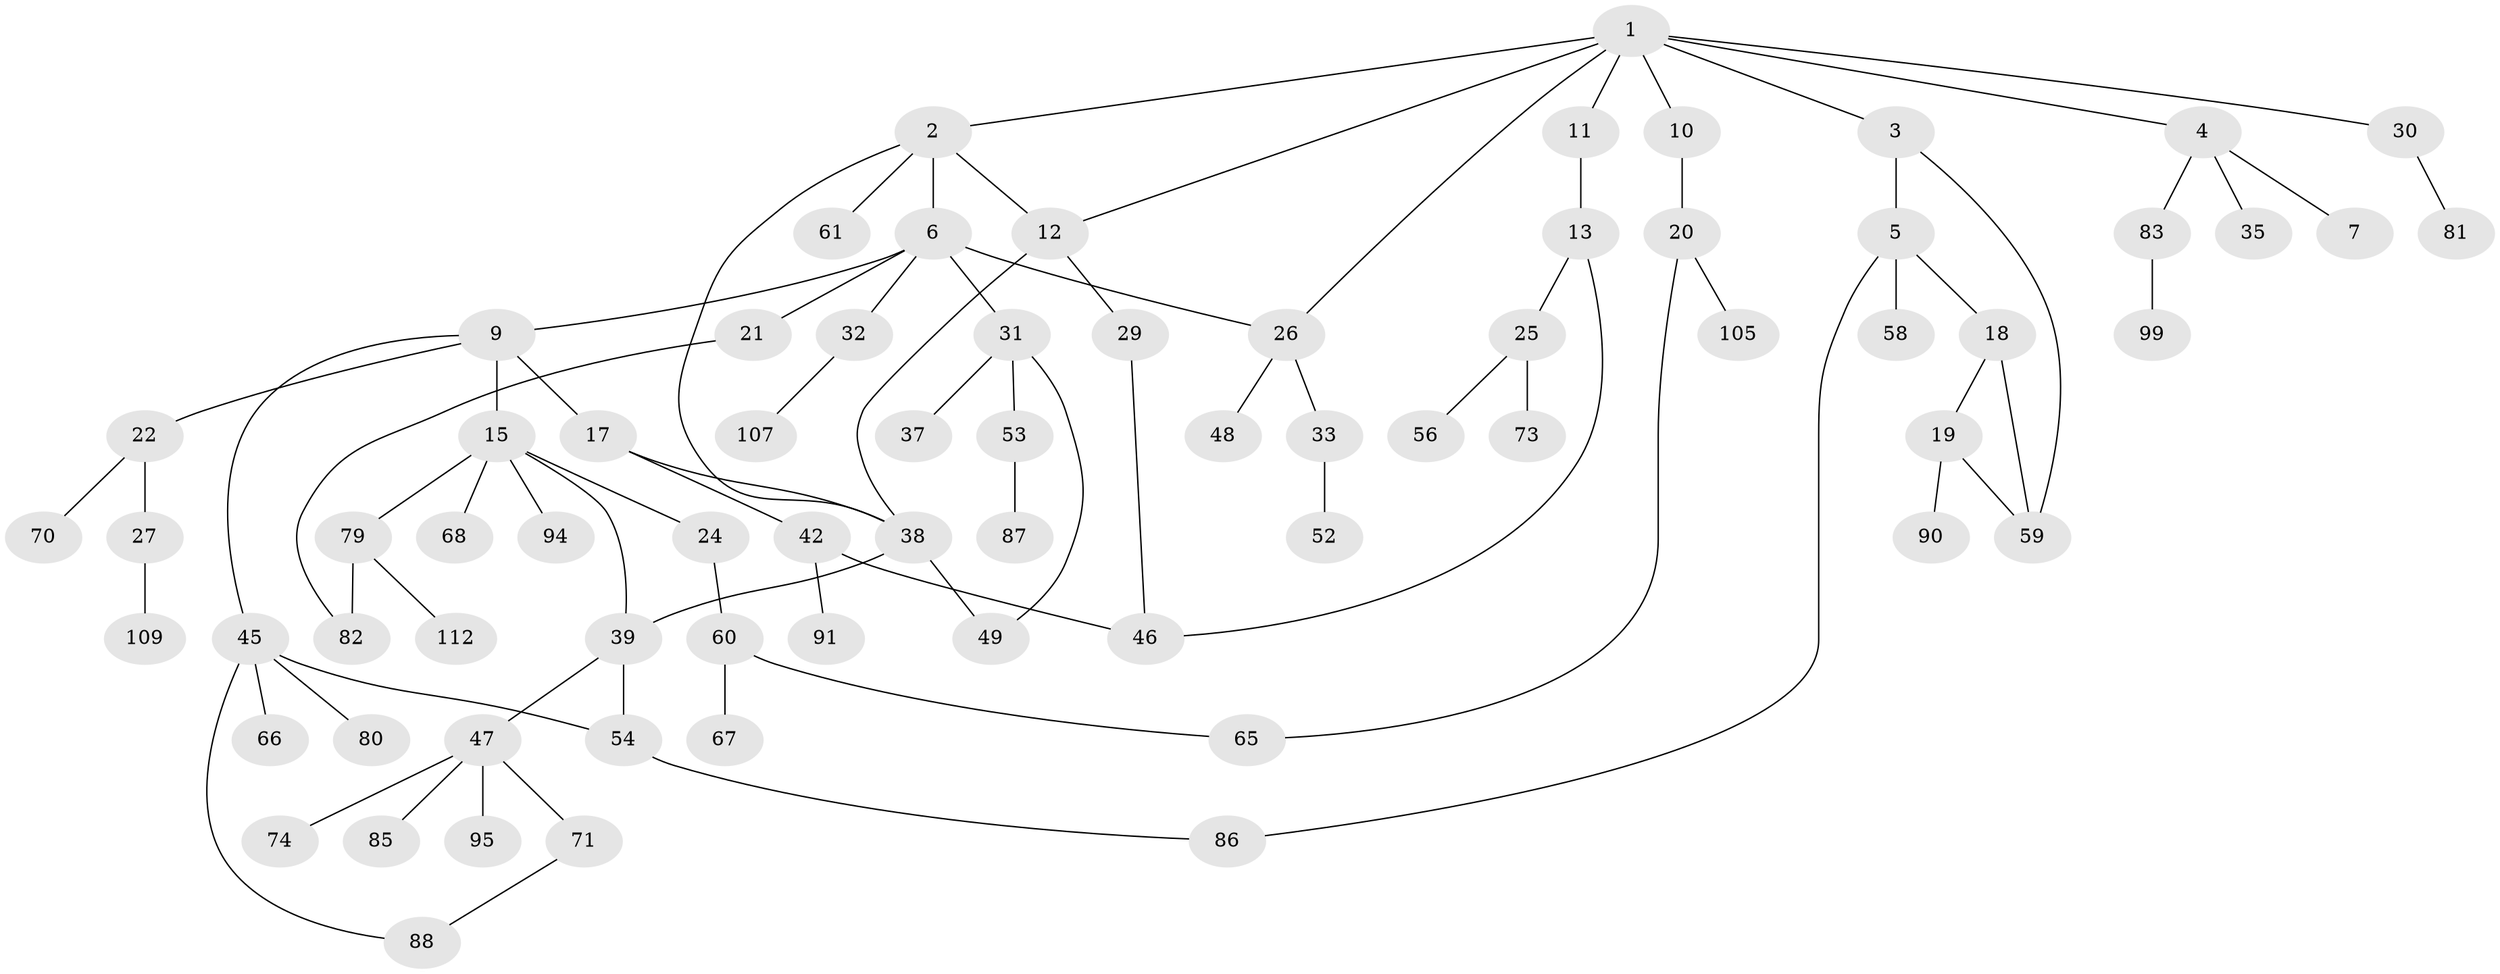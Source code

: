// original degree distribution, {7: 0.008928571428571428, 5: 0.05357142857142857, 3: 0.20535714285714285, 4: 0.07142857142857142, 2: 0.3125, 6: 0.008928571428571428, 1: 0.3392857142857143}
// Generated by graph-tools (version 1.1) at 2025/41/03/06/25 10:41:29]
// undirected, 72 vertices, 86 edges
graph export_dot {
graph [start="1"]
  node [color=gray90,style=filled];
  1 [super="+16"];
  2;
  3;
  4 [super="+44"];
  5 [super="+14"];
  6 [super="+8"];
  7 [super="+75"];
  9 [super="+111"];
  10 [super="+51"];
  11;
  12;
  13;
  15 [super="+63"];
  17 [super="+64"];
  18;
  19 [super="+23"];
  20 [super="+98"];
  21 [super="+101"];
  22 [super="+41"];
  24 [super="+34"];
  25 [super="+28"];
  26 [super="+40"];
  27 [super="+69"];
  29 [super="+72"];
  30 [super="+57"];
  31 [super="+36"];
  32;
  33;
  35;
  37;
  38 [super="+43"];
  39 [super="+93"];
  42 [super="+100"];
  45 [super="+77"];
  46;
  47 [super="+50"];
  48;
  49 [super="+76"];
  52 [super="+55"];
  53 [super="+78"];
  54 [super="+92"];
  56;
  58;
  59 [super="+96"];
  60 [super="+62"];
  61;
  65 [super="+110"];
  66;
  67;
  68 [super="+97"];
  70;
  71;
  73;
  74 [super="+103"];
  79 [super="+102"];
  80;
  81;
  82 [super="+84"];
  83 [super="+104"];
  85;
  86;
  87;
  88 [super="+89"];
  90;
  91 [super="+106"];
  94;
  95 [super="+108"];
  99;
  105;
  107;
  109;
  112;
  1 -- 2;
  1 -- 3;
  1 -- 4;
  1 -- 10;
  1 -- 11;
  1 -- 12;
  1 -- 26;
  1 -- 30;
  2 -- 6;
  2 -- 61;
  2 -- 12;
  2 -- 38;
  3 -- 5;
  3 -- 59;
  4 -- 7;
  4 -- 35;
  4 -- 83;
  5 -- 58;
  5 -- 86;
  5 -- 18;
  6 -- 21;
  6 -- 31;
  6 -- 26;
  6 -- 32;
  6 -- 9;
  9 -- 15;
  9 -- 17;
  9 -- 22;
  9 -- 45;
  10 -- 20;
  11 -- 13;
  12 -- 29;
  12 -- 38;
  13 -- 25;
  13 -- 46;
  15 -- 24;
  15 -- 94;
  15 -- 68;
  15 -- 79;
  15 -- 39;
  17 -- 42;
  17 -- 38;
  18 -- 19;
  18 -- 59;
  19 -- 90;
  19 -- 59;
  20 -- 105;
  20 -- 65;
  21 -- 82;
  22 -- 27;
  22 -- 70;
  24 -- 60;
  25 -- 73;
  25 -- 56;
  26 -- 33;
  26 -- 48;
  27 -- 109;
  29 -- 46;
  30 -- 81;
  31 -- 37;
  31 -- 53;
  31 -- 49;
  32 -- 107;
  33 -- 52;
  38 -- 39;
  38 -- 49;
  39 -- 47;
  39 -- 54;
  42 -- 91;
  42 -- 46;
  45 -- 54;
  45 -- 66;
  45 -- 88;
  45 -- 80;
  47 -- 74;
  47 -- 85;
  47 -- 71;
  47 -- 95;
  53 -- 87;
  54 -- 86;
  60 -- 65;
  60 -- 67;
  71 -- 88;
  79 -- 112;
  79 -- 82;
  83 -- 99;
}
